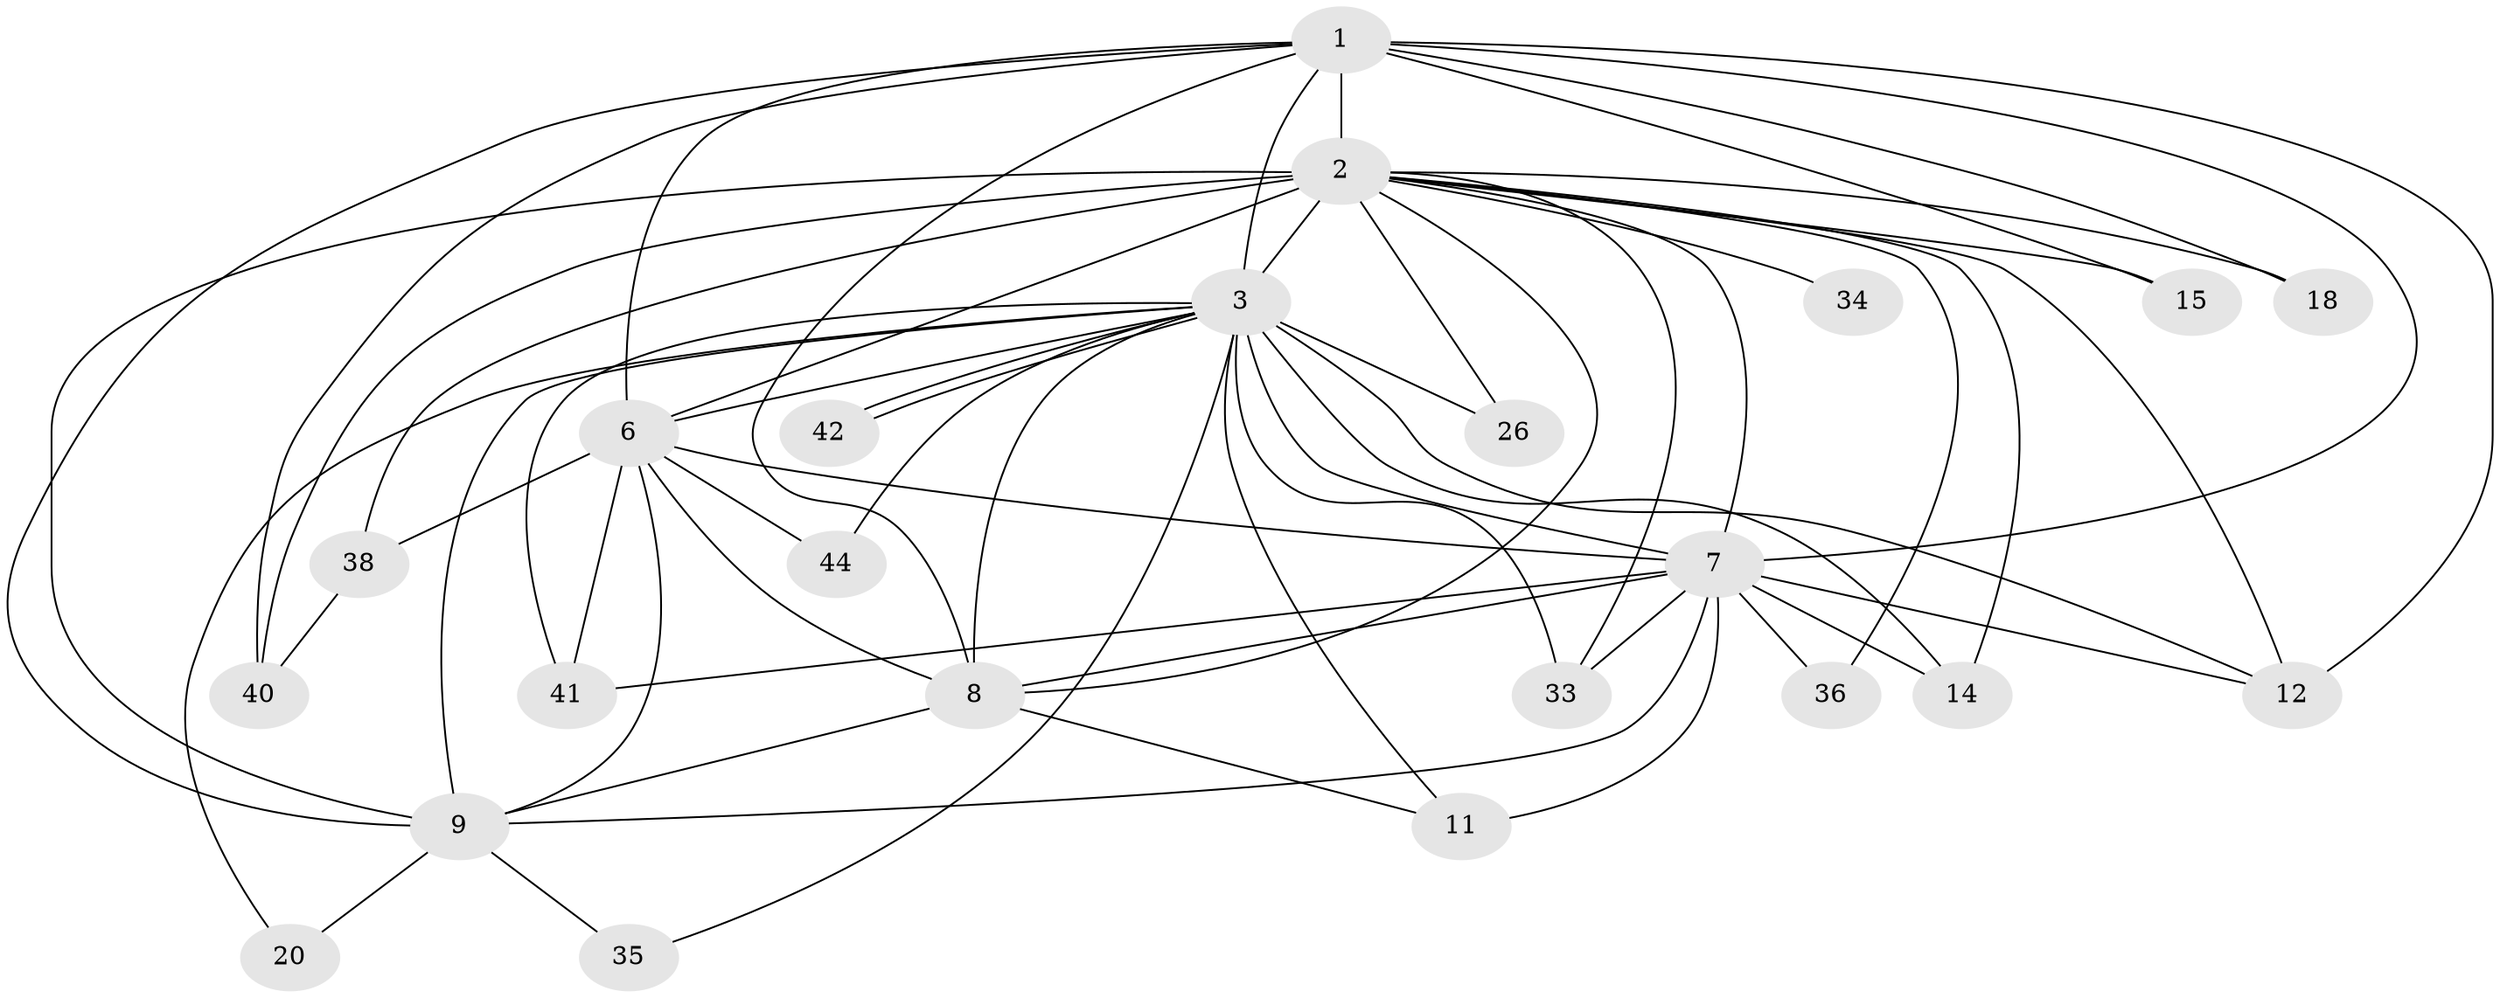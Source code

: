 // original degree distribution, {16: 0.03389830508474576, 20: 0.01694915254237288, 13: 0.03389830508474576, 17: 0.01694915254237288, 15: 0.03389830508474576, 10: 0.01694915254237288, 23: 0.01694915254237288, 3: 0.1694915254237288, 5: 0.01694915254237288, 9: 0.01694915254237288, 2: 0.5423728813559322, 4: 0.0847457627118644}
// Generated by graph-tools (version 1.1) at 2025/17/03/04/25 18:17:37]
// undirected, 23 vertices, 59 edges
graph export_dot {
graph [start="1"]
  node [color=gray90,style=filled];
  1;
  2 [super="+51+54+55+10+25+49+4"];
  3 [super="+43+16+21+5+47"];
  6;
  7 [super="+13"];
  8;
  9 [super="+22+48+19"];
  11;
  12;
  14;
  15;
  18;
  20;
  26;
  33 [super="+37"];
  34;
  35;
  36;
  38 [super="+46"];
  40;
  41 [super="+58+50"];
  42;
  44;
  1 -- 2 [weight=3];
  1 -- 3 [weight=3];
  1 -- 6;
  1 -- 7 [weight=3];
  1 -- 8;
  1 -- 9;
  1 -- 12;
  1 -- 15;
  1 -- 18;
  1 -- 40;
  2 -- 3 [weight=12];
  2 -- 6 [weight=3];
  2 -- 7 [weight=5];
  2 -- 8 [weight=3];
  2 -- 9 [weight=5];
  2 -- 12 [weight=2];
  2 -- 14;
  2 -- 15;
  2 -- 18 [weight=3];
  2 -- 26;
  2 -- 34;
  2 -- 36;
  2 -- 38;
  2 -- 40;
  2 -- 33;
  3 -- 6 [weight=2];
  3 -- 7 [weight=2];
  3 -- 8 [weight=2];
  3 -- 9 [weight=4];
  3 -- 12;
  3 -- 33;
  3 -- 42;
  3 -- 42;
  3 -- 35;
  3 -- 41;
  3 -- 44;
  3 -- 14;
  3 -- 20;
  3 -- 26;
  3 -- 11;
  6 -- 7;
  6 -- 8;
  6 -- 9;
  6 -- 38 [weight=2];
  6 -- 44;
  6 -- 41;
  7 -- 8;
  7 -- 9 [weight=4];
  7 -- 11;
  7 -- 14;
  7 -- 36;
  7 -- 33;
  7 -- 41 [weight=2];
  7 -- 12;
  8 -- 9;
  8 -- 11;
  9 -- 35;
  9 -- 20;
  38 -- 40;
}
